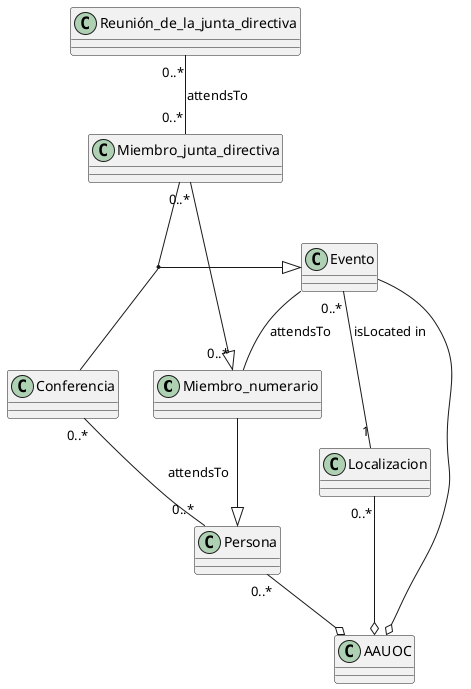 @startuml

class Miembro_numerario{

}

class Miembro_junta_directiva

class Conferencia {

}

class Evento {

}

class Reunión_de_la_junta_directiva

class Localizacion {

}

class Persona{
}

class AAUOC{

}
Miembro_numerario--|>Persona
Miembro_junta_directiva"0..*"--|>"0..*"Miembro_numerario
(Miembro_junta_directiva, Conferencia)"0..*" --|> "0..*"Evento
Evento -- Miembro_numerario :attendsTo

Evento --o AAUOC
Evento"0..*" -- "1"Localizacion :isLocated in
Localizacion"0..*" --o  AAUOC
Persona"0..*" --o AAUOC
Reunión_de_la_junta_directiva"0..*" -- "0..*"Miembro_junta_directiva :attendsTo
Conferencia"0..*" -- "0..*"Persona :attendsTo

@enduml